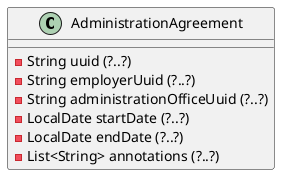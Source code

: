 @startuml

class AdministrationAgreement {
  - String uuid (?..?)
  - String employerUuid (?..?)
  - String administrationOfficeUuid (?..?)
  - LocalDate startDate (?..?)
  - LocalDate endDate (?..?)
  - List<String> annotations (?..?)
}

@enduml
